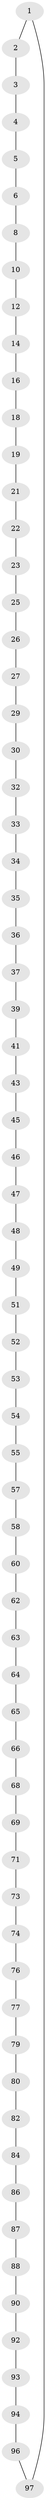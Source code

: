 // Generated by graph-tools (version 1.1) at 2025/52/02/27/25 19:52:23]
// undirected, 68 vertices, 68 edges
graph export_dot {
graph [start="1"]
  node [color=gray90,style=filled];
  1;
  2;
  3;
  4;
  5;
  6 [super="+7"];
  8 [super="+9"];
  10 [super="+11"];
  12 [super="+13"];
  14 [super="+15"];
  16 [super="+17"];
  18;
  19 [super="+20"];
  21;
  22;
  23 [super="+24"];
  25;
  26;
  27 [super="+28"];
  29;
  30 [super="+31"];
  32;
  33;
  34;
  35;
  36;
  37 [super="+38"];
  39 [super="+40"];
  41 [super="+42"];
  43 [super="+44"];
  45;
  46;
  47;
  48;
  49 [super="+50"];
  51;
  52;
  53;
  54;
  55 [super="+56"];
  57;
  58 [super="+59"];
  60 [super="+61"];
  62;
  63;
  64;
  65;
  66 [super="+67"];
  68;
  69 [super="+70"];
  71 [super="+72"];
  73;
  74 [super="+75"];
  76;
  77 [super="+78"];
  79;
  80 [super="+81"];
  82 [super="+83"];
  84 [super="+85"];
  86;
  87;
  88 [super="+89"];
  90 [super="+91"];
  92;
  93;
  94 [super="+95"];
  96;
  97 [super="+98"];
  1 -- 2;
  1 -- 97;
  2 -- 3;
  3 -- 4;
  4 -- 5;
  5 -- 6;
  6 -- 8;
  8 -- 10;
  10 -- 12;
  12 -- 14;
  14 -- 16;
  16 -- 18;
  18 -- 19;
  19 -- 21;
  21 -- 22;
  22 -- 23;
  23 -- 25;
  25 -- 26;
  26 -- 27;
  27 -- 29;
  29 -- 30;
  30 -- 32;
  32 -- 33;
  33 -- 34;
  34 -- 35;
  35 -- 36;
  36 -- 37;
  37 -- 39;
  39 -- 41;
  41 -- 43;
  43 -- 45;
  45 -- 46;
  46 -- 47;
  47 -- 48;
  48 -- 49;
  49 -- 51;
  51 -- 52;
  52 -- 53;
  53 -- 54;
  54 -- 55;
  55 -- 57;
  57 -- 58;
  58 -- 60;
  60 -- 62;
  62 -- 63;
  63 -- 64;
  64 -- 65;
  65 -- 66;
  66 -- 68;
  68 -- 69;
  69 -- 71;
  71 -- 73;
  73 -- 74;
  74 -- 76;
  76 -- 77;
  77 -- 79;
  79 -- 80;
  80 -- 82;
  82 -- 84;
  84 -- 86;
  86 -- 87;
  87 -- 88;
  88 -- 90;
  90 -- 92;
  92 -- 93;
  93 -- 94;
  94 -- 96;
  96 -- 97;
}
